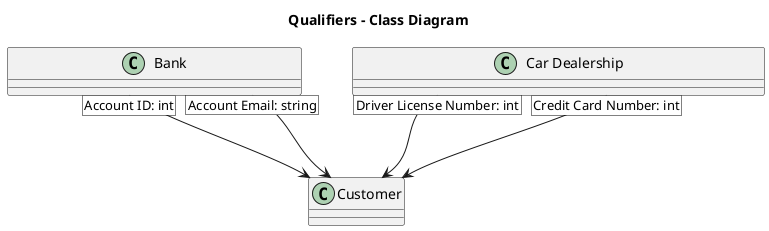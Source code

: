@startuml Qualifiers

title Qualifiers - Class Diagram

class Bank
class "Car Dealership" as CD
class Customer

Bank [Account ID: int] --> Customer
Bank [Account Email: string] --> Customer

CD [Driver License Number: int] --> Customer
CD [Credit Card Number: int] --> Customer



@enduml
